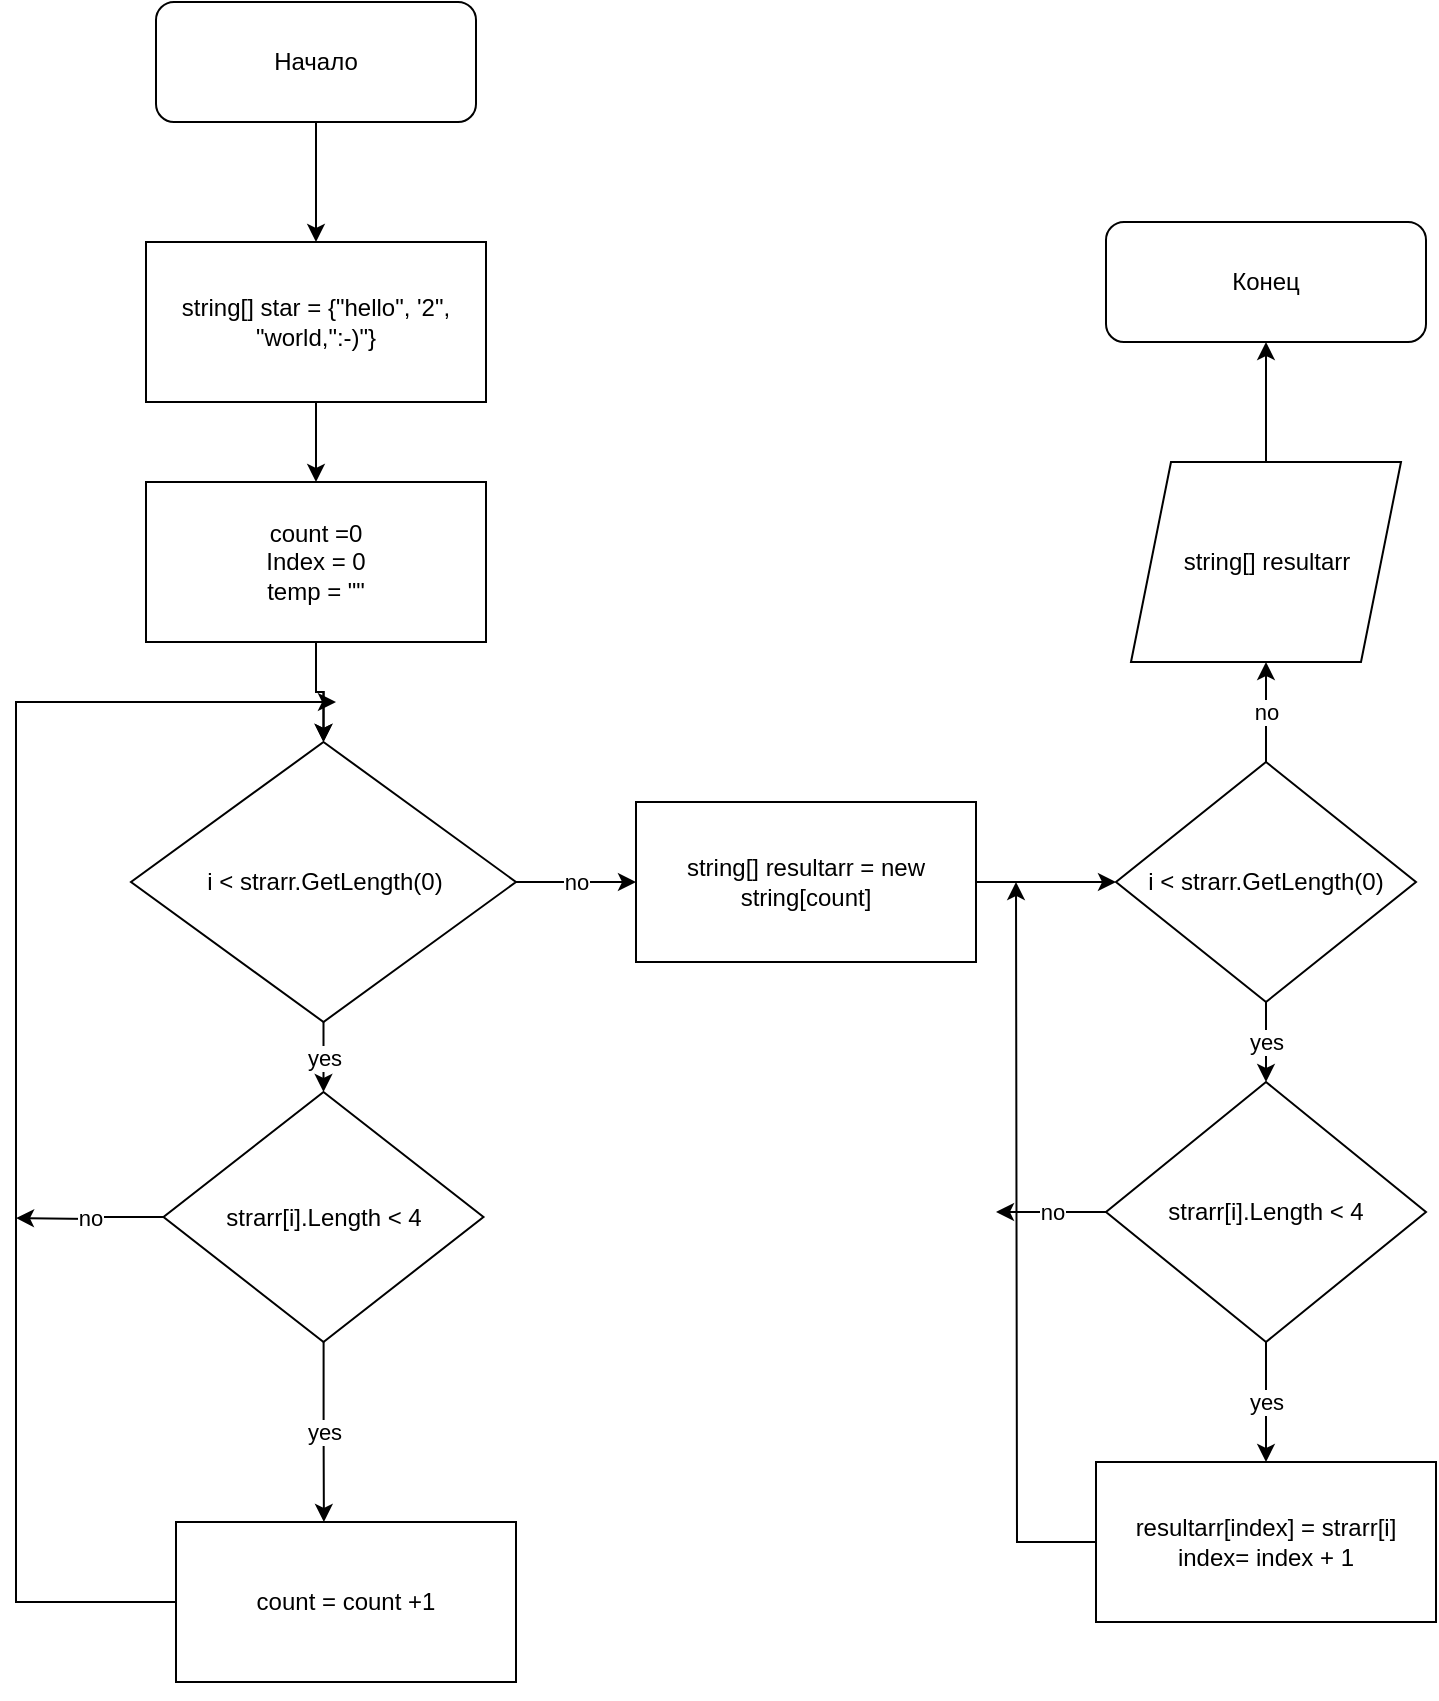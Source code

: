 <mxfile version="21.0.6" type="device"><diagram name="Страница 1" id="0l_K4eTPE4ZCSIgyZ1YQ"><mxGraphModel dx="2149" dy="1066" grid="1" gridSize="10" guides="1" tooltips="1" connect="1" arrows="1" fold="1" page="1" pageScale="1" pageWidth="827" pageHeight="1169" math="0" shadow="0"><root><mxCell id="0"/><mxCell id="1" parent="0"/><mxCell id="G_uSg-iBTbTMmz26PNTs-9" style="edgeStyle=orthogonalEdgeStyle;rounded=0;orthogonalLoop=1;jettySize=auto;html=1;exitX=0.5;exitY=1;exitDx=0;exitDy=0;entryX=0.5;entryY=0;entryDx=0;entryDy=0;" edge="1" parent="1" source="G_uSg-iBTbTMmz26PNTs-1" target="G_uSg-iBTbTMmz26PNTs-3"><mxGeometry relative="1" as="geometry"/></mxCell><mxCell id="G_uSg-iBTbTMmz26PNTs-1" value="Начало" style="rounded=1;whiteSpace=wrap;html=1;" vertex="1" parent="1"><mxGeometry x="110" y="30" width="160" height="60" as="geometry"/></mxCell><mxCell id="G_uSg-iBTbTMmz26PNTs-2" value="Конец" style="rounded=1;whiteSpace=wrap;html=1;" vertex="1" parent="1"><mxGeometry x="585" y="140" width="160" height="60" as="geometry"/></mxCell><mxCell id="G_uSg-iBTbTMmz26PNTs-10" style="edgeStyle=orthogonalEdgeStyle;rounded=0;orthogonalLoop=1;jettySize=auto;html=1;" edge="1" parent="1" source="G_uSg-iBTbTMmz26PNTs-3" target="G_uSg-iBTbTMmz26PNTs-4"><mxGeometry relative="1" as="geometry"/></mxCell><mxCell id="G_uSg-iBTbTMmz26PNTs-3" value="string[] star = {&quot;hello&quot;, '2&quot;, &quot;world,&quot;:-)&quot;}" style="rounded=0;whiteSpace=wrap;html=1;" vertex="1" parent="1"><mxGeometry x="105" y="150" width="170" height="80" as="geometry"/></mxCell><mxCell id="G_uSg-iBTbTMmz26PNTs-11" style="edgeStyle=orthogonalEdgeStyle;rounded=0;orthogonalLoop=1;jettySize=auto;html=1;exitX=0.5;exitY=1;exitDx=0;exitDy=0;entryX=0.5;entryY=0;entryDx=0;entryDy=0;" edge="1" parent="1" source="G_uSg-iBTbTMmz26PNTs-4" target="G_uSg-iBTbTMmz26PNTs-5"><mxGeometry relative="1" as="geometry"/></mxCell><mxCell id="G_uSg-iBTbTMmz26PNTs-14" value="" style="edgeStyle=orthogonalEdgeStyle;rounded=0;orthogonalLoop=1;jettySize=auto;html=1;" edge="1" parent="1" source="G_uSg-iBTbTMmz26PNTs-4" target="G_uSg-iBTbTMmz26PNTs-5"><mxGeometry relative="1" as="geometry"/></mxCell><mxCell id="G_uSg-iBTbTMmz26PNTs-4" value="count =0&lt;br&gt;Index = 0&lt;br&gt;temp = &quot;&quot;" style="rounded=0;whiteSpace=wrap;html=1;" vertex="1" parent="1"><mxGeometry x="105" y="270" width="170" height="80" as="geometry"/></mxCell><mxCell id="G_uSg-iBTbTMmz26PNTs-17" value="no" style="edgeStyle=orthogonalEdgeStyle;rounded=0;orthogonalLoop=1;jettySize=auto;html=1;" edge="1" parent="1" source="G_uSg-iBTbTMmz26PNTs-5" target="G_uSg-iBTbTMmz26PNTs-16"><mxGeometry relative="1" as="geometry"/></mxCell><mxCell id="G_uSg-iBTbTMmz26PNTs-20" value="yes" style="edgeStyle=orthogonalEdgeStyle;rounded=0;orthogonalLoop=1;jettySize=auto;html=1;exitX=0.5;exitY=1;exitDx=0;exitDy=0;entryX=0.5;entryY=0;entryDx=0;entryDy=0;" edge="1" parent="1" source="G_uSg-iBTbTMmz26PNTs-5" target="G_uSg-iBTbTMmz26PNTs-19"><mxGeometry relative="1" as="geometry"/></mxCell><mxCell id="G_uSg-iBTbTMmz26PNTs-5" value="i &lt; strarr.GetLength(0)" style="rhombus;whiteSpace=wrap;html=1;" vertex="1" parent="1"><mxGeometry x="97.5" y="400" width="192.5" height="140" as="geometry"/></mxCell><mxCell id="G_uSg-iBTbTMmz26PNTs-13" style="edgeStyle=orthogonalEdgeStyle;rounded=0;orthogonalLoop=1;jettySize=auto;html=1;exitX=0.5;exitY=1;exitDx=0;exitDy=0;" edge="1" parent="1" source="G_uSg-iBTbTMmz26PNTs-8"><mxGeometry relative="1" as="geometry"><mxPoint x="200" y="380" as="targetPoint"/><Array as="points"><mxPoint x="194" y="870"/><mxPoint x="194" y="830"/><mxPoint x="40" y="830"/><mxPoint x="40" y="380"/></Array></mxGeometry></mxCell><mxCell id="G_uSg-iBTbTMmz26PNTs-8" value="count = count +1" style="rounded=0;whiteSpace=wrap;html=1;" vertex="1" parent="1"><mxGeometry x="120" y="790" width="170" height="80" as="geometry"/></mxCell><mxCell id="G_uSg-iBTbTMmz26PNTs-28" style="edgeStyle=orthogonalEdgeStyle;rounded=0;orthogonalLoop=1;jettySize=auto;html=1;entryX=0;entryY=0.5;entryDx=0;entryDy=0;" edge="1" parent="1" source="G_uSg-iBTbTMmz26PNTs-16" target="G_uSg-iBTbTMmz26PNTs-27"><mxGeometry relative="1" as="geometry"/></mxCell><mxCell id="G_uSg-iBTbTMmz26PNTs-16" value="string[] resultarr = new string[count]" style="rounded=0;whiteSpace=wrap;html=1;" vertex="1" parent="1"><mxGeometry x="350" y="430" width="170" height="80" as="geometry"/></mxCell><mxCell id="G_uSg-iBTbTMmz26PNTs-24" value="yes" style="edgeStyle=orthogonalEdgeStyle;rounded=0;orthogonalLoop=1;jettySize=auto;html=1;entryX=0.435;entryY=0;entryDx=0;entryDy=0;entryPerimeter=0;" edge="1" parent="1" source="G_uSg-iBTbTMmz26PNTs-19" target="G_uSg-iBTbTMmz26PNTs-8"><mxGeometry relative="1" as="geometry"/></mxCell><mxCell id="G_uSg-iBTbTMmz26PNTs-26" value="no" style="edgeStyle=orthogonalEdgeStyle;rounded=0;orthogonalLoop=1;jettySize=auto;html=1;exitX=0;exitY=0.5;exitDx=0;exitDy=0;" edge="1" parent="1" source="G_uSg-iBTbTMmz26PNTs-19"><mxGeometry relative="1" as="geometry"><mxPoint x="40" y="638" as="targetPoint"/></mxGeometry></mxCell><mxCell id="G_uSg-iBTbTMmz26PNTs-19" value="strarr[i].Length &amp;lt; 4" style="rhombus;whiteSpace=wrap;html=1;" vertex="1" parent="1"><mxGeometry x="113.75" y="575" width="160" height="125" as="geometry"/></mxCell><mxCell id="G_uSg-iBTbTMmz26PNTs-30" value="yes" style="edgeStyle=orthogonalEdgeStyle;rounded=0;orthogonalLoop=1;jettySize=auto;html=1;entryX=0.5;entryY=0;entryDx=0;entryDy=0;" edge="1" parent="1" source="G_uSg-iBTbTMmz26PNTs-27" target="G_uSg-iBTbTMmz26PNTs-29"><mxGeometry relative="1" as="geometry"/></mxCell><mxCell id="G_uSg-iBTbTMmz26PNTs-36" value="no" style="edgeStyle=orthogonalEdgeStyle;rounded=0;orthogonalLoop=1;jettySize=auto;html=1;entryX=0.5;entryY=1;entryDx=0;entryDy=0;" edge="1" parent="1" source="G_uSg-iBTbTMmz26PNTs-27" target="G_uSg-iBTbTMmz26PNTs-35"><mxGeometry relative="1" as="geometry"/></mxCell><mxCell id="G_uSg-iBTbTMmz26PNTs-27" value="i &amp;lt; strarr.GetLength(0)" style="rhombus;whiteSpace=wrap;html=1;" vertex="1" parent="1"><mxGeometry x="590" y="410" width="150" height="120" as="geometry"/></mxCell><mxCell id="G_uSg-iBTbTMmz26PNTs-32" value="yes" style="edgeStyle=orthogonalEdgeStyle;rounded=0;orthogonalLoop=1;jettySize=auto;html=1;" edge="1" parent="1" source="G_uSg-iBTbTMmz26PNTs-29" target="G_uSg-iBTbTMmz26PNTs-31"><mxGeometry relative="1" as="geometry"/></mxCell><mxCell id="G_uSg-iBTbTMmz26PNTs-34" value="no" style="edgeStyle=orthogonalEdgeStyle;rounded=0;orthogonalLoop=1;jettySize=auto;html=1;" edge="1" parent="1" source="G_uSg-iBTbTMmz26PNTs-29"><mxGeometry relative="1" as="geometry"><mxPoint x="530" y="635" as="targetPoint"/></mxGeometry></mxCell><mxCell id="G_uSg-iBTbTMmz26PNTs-29" value="strarr[i].Length &amp;lt; 4" style="rhombus;whiteSpace=wrap;html=1;" vertex="1" parent="1"><mxGeometry x="585" y="570" width="160" height="130" as="geometry"/></mxCell><mxCell id="G_uSg-iBTbTMmz26PNTs-33" style="edgeStyle=orthogonalEdgeStyle;rounded=0;orthogonalLoop=1;jettySize=auto;html=1;" edge="1" parent="1" source="G_uSg-iBTbTMmz26PNTs-31"><mxGeometry relative="1" as="geometry"><mxPoint x="540" y="470" as="targetPoint"/></mxGeometry></mxCell><mxCell id="G_uSg-iBTbTMmz26PNTs-31" value="resultarr[index] = strarr[i]&lt;br&gt;index= index + 1" style="rounded=0;whiteSpace=wrap;html=1;" vertex="1" parent="1"><mxGeometry x="580" y="760" width="170" height="80" as="geometry"/></mxCell><mxCell id="G_uSg-iBTbTMmz26PNTs-37" style="edgeStyle=orthogonalEdgeStyle;rounded=0;orthogonalLoop=1;jettySize=auto;html=1;" edge="1" parent="1" source="G_uSg-iBTbTMmz26PNTs-35" target="G_uSg-iBTbTMmz26PNTs-2"><mxGeometry relative="1" as="geometry"/></mxCell><mxCell id="G_uSg-iBTbTMmz26PNTs-35" value="string[] resultarr" style="shape=parallelogram;perimeter=parallelogramPerimeter;whiteSpace=wrap;html=1;fixedSize=1;" vertex="1" parent="1"><mxGeometry x="597.5" y="260" width="135" height="100" as="geometry"/></mxCell></root></mxGraphModel></diagram></mxfile>